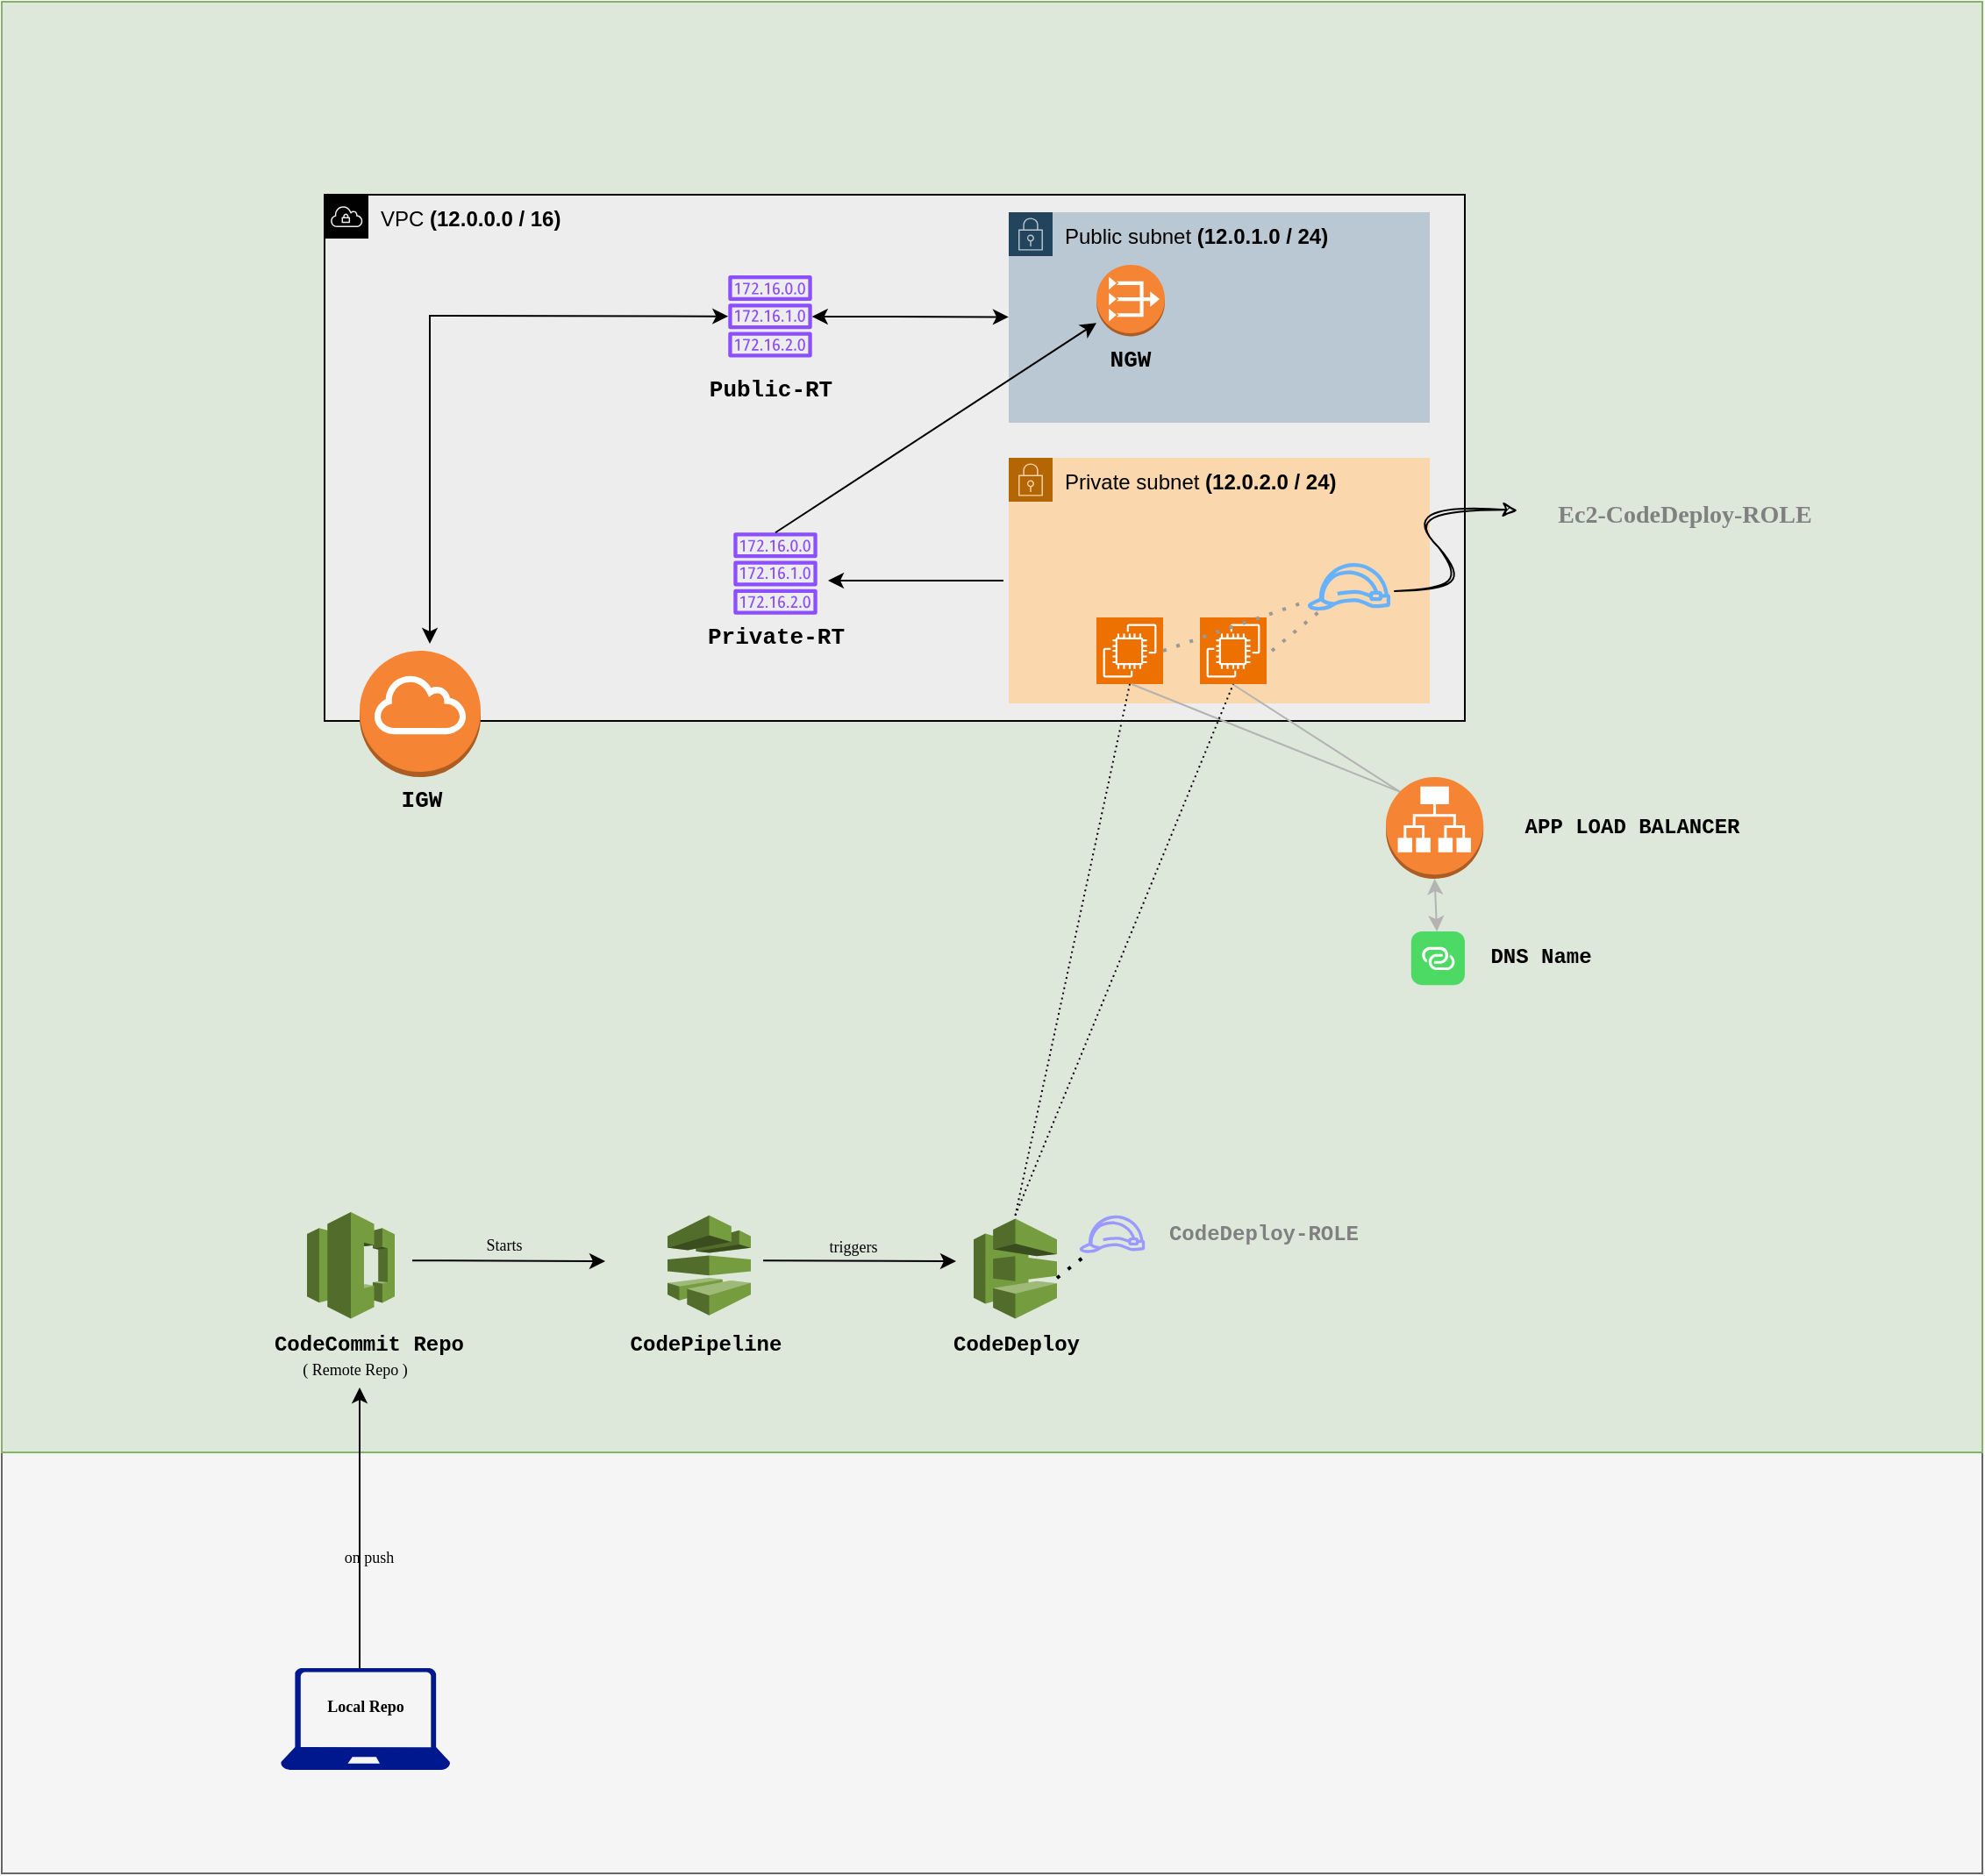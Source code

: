 <mxfile version="23.1.7" type="device">
  <diagram name="Page-1" id="K93GioXHcdLW4GkXaLi8">
    <mxGraphModel dx="1660" dy="910" grid="0" gridSize="10" guides="1" tooltips="1" connect="1" arrows="1" fold="1" page="0" pageScale="1" pageWidth="850" pageHeight="1100" background="none" math="0" shadow="0">
      <root>
        <mxCell id="0" />
        <mxCell id="1" parent="0" />
        <mxCell id="IfRqWYrBAdbVgL5FJOSv-67" value="" style="whiteSpace=wrap;html=1;fillColor=#f5f5f5;strokeColor=#666666;fontColor=#333333;" vertex="1" parent="1">
          <mxGeometry x="-84" y="713" width="1129" height="284" as="geometry" />
        </mxCell>
        <mxCell id="IfRqWYrBAdbVgL5FJOSv-64" value="" style="whiteSpace=wrap;html=1;fillColor=#DDE8DA;strokeColor=#82b366;" vertex="1" parent="1">
          <mxGeometry x="-84" y="-70" width="1129" height="827" as="geometry" />
        </mxCell>
        <mxCell id="vL50DNEhLoG7WmbZGRhC-9" value="VPC &lt;b&gt;(12.0.0.0 / 16)&lt;/b&gt;" style="sketch=0;outlineConnect=0;html=1;whiteSpace=wrap;fontSize=12;fontStyle=0;shape=mxgraph.aws4.group;grIcon=mxgraph.aws4.group_vpc;verticalAlign=top;align=left;spacingLeft=30;dashed=0;fillColor=#EDEDED;" parent="1" vertex="1">
          <mxGeometry x="100" y="40" width="650" height="300" as="geometry" />
        </mxCell>
        <mxCell id="vL50DNEhLoG7WmbZGRhC-10" value="Private subnet &lt;b&gt;(12.0.2.0 / 24)&lt;/b&gt;" style="points=[[0,0],[0.25,0],[0.5,0],[0.75,0],[1,0],[1,0.25],[1,0.5],[1,0.75],[1,1],[0.75,1],[0.5,1],[0.25,1],[0,1],[0,0.75],[0,0.5],[0,0.25]];outlineConnect=0;html=1;whiteSpace=wrap;fontSize=12;fontStyle=0;container=1;pointerEvents=0;collapsible=0;recursiveResize=0;shape=mxgraph.aws4.group;grIcon=mxgraph.aws4.group_security_group;grStroke=0;strokeColor=#b46504;fillColor=#fad7ac;verticalAlign=top;align=left;spacingLeft=30;dashed=0;" parent="1" vertex="1">
          <mxGeometry x="490" y="190" width="240" height="140" as="geometry" />
        </mxCell>
        <mxCell id="vL50DNEhLoG7WmbZGRhC-14" value="" style="sketch=0;points=[[0,0,0],[0.25,0,0],[0.5,0,0],[0.75,0,0],[1,0,0],[0,1,0],[0.25,1,0],[0.5,1,0],[0.75,1,0],[1,1,0],[0,0.25,0],[0,0.5,0],[0,0.75,0],[1,0.25,0],[1,0.5,0],[1,0.75,0]];outlineConnect=0;fontColor=#232F3E;fillColor=#ED7100;strokeColor=#ffffff;dashed=0;verticalLabelPosition=bottom;verticalAlign=top;align=center;html=1;fontSize=12;fontStyle=0;aspect=fixed;shape=mxgraph.aws4.resourceIcon;resIcon=mxgraph.aws4.ec2;" parent="vL50DNEhLoG7WmbZGRhC-10" vertex="1">
          <mxGeometry x="50" y="91" width="38" height="38" as="geometry" />
        </mxCell>
        <mxCell id="vL50DNEhLoG7WmbZGRhC-13" value="" style="sketch=0;points=[[0,0,0],[0.25,0,0],[0.5,0,0],[0.75,0,0],[1,0,0],[0,1,0],[0.25,1,0],[0.5,1,0],[0.75,1,0],[1,1,0],[0,0.25,0],[0,0.5,0],[0,0.75,0],[1,0.25,0],[1,0.5,0],[1,0.75,0]];outlineConnect=0;fontColor=#232F3E;fillColor=#ED7100;strokeColor=#ffffff;dashed=0;verticalLabelPosition=bottom;verticalAlign=top;align=center;html=1;fontSize=12;fontStyle=0;aspect=fixed;shape=mxgraph.aws4.resourceIcon;resIcon=mxgraph.aws4.ec2;" parent="vL50DNEhLoG7WmbZGRhC-10" vertex="1">
          <mxGeometry x="109" y="91" width="38" height="38" as="geometry" />
        </mxCell>
        <mxCell id="IfRqWYrBAdbVgL5FJOSv-6" value="" style="endArrow=none;dashed=1;html=1;dashPattern=1 3;strokeWidth=2;rounded=0;strokeColor=#999999;" edge="1" parent="vL50DNEhLoG7WmbZGRhC-10" target="IfRqWYrBAdbVgL5FJOSv-1">
          <mxGeometry width="50" height="50" relative="1" as="geometry">
            <mxPoint x="150" y="110" as="sourcePoint" />
            <mxPoint x="170" y="100" as="targetPoint" />
          </mxGeometry>
        </mxCell>
        <mxCell id="IfRqWYrBAdbVgL5FJOSv-7" value="" style="curved=1;endArrow=classic;html=1;rounded=0;sketch=1;curveFitting=1;jiggle=2;" edge="1" parent="vL50DNEhLoG7WmbZGRhC-10">
          <mxGeometry width="50" height="50" relative="1" as="geometry">
            <mxPoint x="220" y="76" as="sourcePoint" />
            <mxPoint x="290" y="30" as="targetPoint" />
            <Array as="points">
              <mxPoint x="270" y="76" />
              <mxPoint x="220" y="26" />
            </Array>
          </mxGeometry>
        </mxCell>
        <mxCell id="IfRqWYrBAdbVgL5FJOSv-27" value="" style="endArrow=none;html=1;rounded=0;strokeColor=#B3B3B3;exitX=0.145;exitY=0.145;exitDx=0;exitDy=0;exitPerimeter=0;" edge="1" parent="vL50DNEhLoG7WmbZGRhC-10" source="IfRqWYrBAdbVgL5FJOSv-24">
          <mxGeometry width="50" height="50" relative="1" as="geometry">
            <mxPoint x="70" y="220" as="sourcePoint" />
            <mxPoint x="70" y="129" as="targetPoint" />
          </mxGeometry>
        </mxCell>
        <mxCell id="vL50DNEhLoG7WmbZGRhC-11" value="Public subnet &lt;b&gt;(12.0.1.0 / 24)&lt;/b&gt;" style="points=[[0,0],[0.25,0],[0.5,0],[0.75,0],[1,0],[1,0.25],[1,0.5],[1,0.75],[1,1],[0.75,1],[0.5,1],[0.25,1],[0,1],[0,0.75],[0,0.5],[0,0.25]];outlineConnect=0;html=1;whiteSpace=wrap;fontSize=12;fontStyle=0;container=1;pointerEvents=0;collapsible=0;recursiveResize=0;shape=mxgraph.aws4.group;grIcon=mxgraph.aws4.group_security_group;grStroke=0;strokeColor=#23445d;fillColor=#bac8d3;verticalAlign=top;align=left;spacingLeft=30;dashed=0;" parent="1" vertex="1">
          <mxGeometry x="490" y="50" width="240" height="120" as="geometry" />
        </mxCell>
        <mxCell id="IfRqWYrBAdbVgL5FJOSv-20" value="NGW" style="text;html=1;align=center;verticalAlign=middle;resizable=0;points=[];autosize=1;strokeColor=none;fillColor=none;fontStyle=1;fontFamily=Courier New;fontSize=13;" vertex="1" parent="vL50DNEhLoG7WmbZGRhC-11">
          <mxGeometry x="44" y="69" width="50" height="30" as="geometry" />
        </mxCell>
        <mxCell id="vL50DNEhLoG7WmbZGRhC-12" value="" style="outlineConnect=0;dashed=0;verticalLabelPosition=bottom;verticalAlign=top;align=center;html=1;shape=mxgraph.aws3.internet_gateway;fillColor=#F58534;gradientColor=none;" parent="1" vertex="1">
          <mxGeometry x="120" y="300" width="69" height="72" as="geometry" />
        </mxCell>
        <mxCell id="vL50DNEhLoG7WmbZGRhC-15" value="" style="outlineConnect=0;dashed=0;verticalLabelPosition=bottom;verticalAlign=top;align=center;html=1;shape=mxgraph.aws3.vpc_nat_gateway;fillColor=#F58534;gradientColor=none;" parent="1" vertex="1">
          <mxGeometry x="540" y="80" width="39" height="40.7" as="geometry" />
        </mxCell>
        <mxCell id="IfRqWYrBAdbVgL5FJOSv-1" value="" style="sketch=0;outlineConnect=0;fontColor=#66B2FF;gradientColor=none;fillColor=#66B2FF;strokeColor=none;dashed=0;verticalLabelPosition=bottom;verticalAlign=top;align=center;html=1;fontSize=12;fontStyle=0;aspect=fixed;pointerEvents=1;shape=mxgraph.aws4.role;" vertex="1" parent="1">
          <mxGeometry x="660" y="250" width="48" height="27.08" as="geometry" />
        </mxCell>
        <mxCell id="IfRqWYrBAdbVgL5FJOSv-9" value="Ec2-CodeDeploy-ROLE" style="text;html=1;align=center;verticalAlign=middle;resizable=0;points=[];autosize=1;strokeColor=none;fillColor=none;fontStyle=1;fontFamily=Lucida Console;fontSize=14;fontColor=#808080;" vertex="1" parent="1">
          <mxGeometry x="780" y="208" width="190" height="30" as="geometry" />
        </mxCell>
        <mxCell id="IfRqWYrBAdbVgL5FJOSv-11" value="" style="sketch=0;outlineConnect=0;fontColor=#232F3E;gradientColor=none;fillColor=#8C4FFF;strokeColor=none;dashed=0;verticalLabelPosition=bottom;verticalAlign=top;align=center;html=1;fontSize=12;fontStyle=0;aspect=fixed;pointerEvents=1;shape=mxgraph.aws4.route_table;" vertex="1" parent="1">
          <mxGeometry x="330" y="86" width="48" height="46.77" as="geometry" />
        </mxCell>
        <mxCell id="IfRqWYrBAdbVgL5FJOSv-12" value="" style="sketch=0;outlineConnect=0;fontColor=#232F3E;gradientColor=none;fillColor=#8C4FFF;strokeColor=none;dashed=0;verticalLabelPosition=bottom;verticalAlign=top;align=center;html=1;fontSize=12;fontStyle=0;aspect=fixed;pointerEvents=1;shape=mxgraph.aws4.route_table;" vertex="1" parent="1">
          <mxGeometry x="333" y="232.62" width="48" height="46.77" as="geometry" />
        </mxCell>
        <mxCell id="IfRqWYrBAdbVgL5FJOSv-13" value="Public-RT" style="text;html=1;align=center;verticalAlign=middle;resizable=0;points=[];autosize=1;strokeColor=none;fillColor=none;fontStyle=1;fontFamily=Courier New;fontSize=13;" vertex="1" parent="1">
          <mxGeometry x="309" y="136" width="90" height="30" as="geometry" />
        </mxCell>
        <mxCell id="IfRqWYrBAdbVgL5FJOSv-14" value="Private-RT" style="text;html=1;align=center;verticalAlign=middle;resizable=0;points=[];autosize=1;strokeColor=none;fillColor=none;fontStyle=1;fontFamily=Courier New;fontSize=13;" vertex="1" parent="1">
          <mxGeometry x="307" y="277" width="100" height="30" as="geometry" />
        </mxCell>
        <mxCell id="IfRqWYrBAdbVgL5FJOSv-15" value="" style="endArrow=classic;startArrow=classic;html=1;rounded=0;" edge="1" parent="1" source="IfRqWYrBAdbVgL5FJOSv-11" target="vL50DNEhLoG7WmbZGRhC-11">
          <mxGeometry width="50" height="50" relative="1" as="geometry">
            <mxPoint x="410" y="135" as="sourcePoint" />
            <mxPoint x="460" y="85" as="targetPoint" />
          </mxGeometry>
        </mxCell>
        <mxCell id="IfRqWYrBAdbVgL5FJOSv-16" value="" style="endArrow=classic;startArrow=classic;html=1;rounded=0;" edge="1" parent="1" target="IfRqWYrBAdbVgL5FJOSv-11">
          <mxGeometry width="50" height="50" relative="1" as="geometry">
            <mxPoint x="160" y="296" as="sourcePoint" />
            <mxPoint x="210" y="246" as="targetPoint" />
            <Array as="points">
              <mxPoint x="160" y="109" />
            </Array>
          </mxGeometry>
        </mxCell>
        <mxCell id="IfRqWYrBAdbVgL5FJOSv-17" value="" style="endArrow=classic;html=1;rounded=0;" edge="1" parent="1">
          <mxGeometry width="50" height="50" relative="1" as="geometry">
            <mxPoint x="487" y="260" as="sourcePoint" />
            <mxPoint x="387" y="260" as="targetPoint" />
          </mxGeometry>
        </mxCell>
        <mxCell id="IfRqWYrBAdbVgL5FJOSv-5" value="" style="endArrow=none;dashed=1;html=1;dashPattern=1 3;strokeWidth=2;rounded=0;exitX=1;exitY=0.5;exitDx=0;exitDy=0;exitPerimeter=0;strokeColor=#999999;" edge="1" parent="1" source="vL50DNEhLoG7WmbZGRhC-14" target="IfRqWYrBAdbVgL5FJOSv-1">
          <mxGeometry width="50" height="50" relative="1" as="geometry">
            <mxPoint x="637" y="250" as="sourcePoint" />
            <mxPoint x="687" y="200" as="targetPoint" />
          </mxGeometry>
        </mxCell>
        <mxCell id="IfRqWYrBAdbVgL5FJOSv-19" value="" style="endArrow=classic;html=1;rounded=0;fontColor=#808080;" edge="1" parent="1" target="vL50DNEhLoG7WmbZGRhC-15">
          <mxGeometry width="50" height="50" relative="1" as="geometry">
            <mxPoint x="357" y="232.62" as="sourcePoint" />
            <mxPoint x="407" y="182.62" as="targetPoint" />
          </mxGeometry>
        </mxCell>
        <mxCell id="IfRqWYrBAdbVgL5FJOSv-21" value="IGW" style="text;html=1;align=center;verticalAlign=middle;resizable=0;points=[];autosize=1;strokeColor=none;fillColor=none;fontStyle=1;fontFamily=Courier New;fontSize=13;" vertex="1" parent="1">
          <mxGeometry x="130" y="370" width="50" height="30" as="geometry" />
        </mxCell>
        <mxCell id="IfRqWYrBAdbVgL5FJOSv-28" value="" style="endArrow=none;html=1;rounded=0;fontColor=#B3B3B3;strokeColor=#B3B3B3;exitX=0.145;exitY=0.145;exitDx=0;exitDy=0;exitPerimeter=0;" edge="1" parent="1" source="IfRqWYrBAdbVgL5FJOSv-24">
          <mxGeometry width="50" height="50" relative="1" as="geometry">
            <mxPoint x="617.5" y="410" as="sourcePoint" />
            <mxPoint x="617.5" y="319" as="targetPoint" />
          </mxGeometry>
        </mxCell>
        <mxCell id="IfRqWYrBAdbVgL5FJOSv-24" value="" style="outlineConnect=0;dashed=0;verticalLabelPosition=bottom;verticalAlign=top;align=center;html=1;shape=mxgraph.aws3.application_load_balancer;fillColor=#F58534;gradientColor=none;" vertex="1" parent="1">
          <mxGeometry x="705" y="372" width="55.59" height="58" as="geometry" />
        </mxCell>
        <mxCell id="IfRqWYrBAdbVgL5FJOSv-32" value="APP LOAD BALANCER" style="text;html=1;align=center;verticalAlign=middle;resizable=0;points=[];autosize=1;strokeColor=none;fillColor=none;fontStyle=1;fontFamily=Courier New;fontSize=12;" vertex="1" parent="1">
          <mxGeometry x="770" y="386.0" width="150" height="30" as="geometry" />
        </mxCell>
        <mxCell id="IfRqWYrBAdbVgL5FJOSv-33" value="" style="outlineConnect=0;dashed=0;verticalLabelPosition=bottom;verticalAlign=top;align=center;html=1;shape=mxgraph.aws3.codecommit;fillColor=#759C3E;gradientColor=none;" vertex="1" parent="1">
          <mxGeometry x="90" y="620" width="50" height="60.78" as="geometry" />
        </mxCell>
        <mxCell id="IfRqWYrBAdbVgL5FJOSv-34" value="CodeCommit Repo" style="text;html=1;align=center;verticalAlign=middle;resizable=0;points=[];autosize=1;strokeColor=none;fillColor=none;fontStyle=1;fontFamily=Courier New;fontSize=12;" vertex="1" parent="1">
          <mxGeometry x="60" y="680.78" width="130" height="30" as="geometry" />
        </mxCell>
        <mxCell id="IfRqWYrBAdbVgL5FJOSv-35" value="" style="outlineConnect=0;dashed=0;verticalLabelPosition=bottom;verticalAlign=top;align=center;html=1;shape=mxgraph.aws3.codepipeline;fillColor=#759C3E;gradientColor=none;" vertex="1" parent="1">
          <mxGeometry x="295.5" y="621.89" width="47.5" height="57" as="geometry" />
        </mxCell>
        <mxCell id="IfRqWYrBAdbVgL5FJOSv-36" value="CodePipeline" style="text;html=1;align=center;verticalAlign=middle;resizable=0;points=[];autosize=1;strokeColor=none;fillColor=none;fontStyle=1;fontFamily=Courier New;fontSize=12;" vertex="1" parent="1">
          <mxGeometry x="262" y="680.78" width="110" height="30" as="geometry" />
        </mxCell>
        <mxCell id="IfRqWYrBAdbVgL5FJOSv-37" value="" style="outlineConnect=0;dashed=0;verticalLabelPosition=bottom;verticalAlign=top;align=center;html=1;shape=mxgraph.aws3.codedeploy;fillColor=#759C3E;gradientColor=none;" vertex="1" parent="1">
          <mxGeometry x="470" y="623.78" width="47.5" height="57" as="geometry" />
        </mxCell>
        <mxCell id="IfRqWYrBAdbVgL5FJOSv-38" value="CodeDeploy" style="text;html=1;align=center;verticalAlign=middle;resizable=0;points=[];autosize=1;strokeColor=none;fillColor=none;fontStyle=1;fontFamily=Courier New;fontSize=12;" vertex="1" parent="1">
          <mxGeometry x="443.75" y="680.78" width="100" height="30" as="geometry" />
        </mxCell>
        <mxCell id="IfRqWYrBAdbVgL5FJOSv-39" value="" style="html=1;strokeWidth=1;shadow=0;dashed=0;shape=mxgraph.ios7.misc.link;fillColor=#4CDA64;strokeColor=none;buttonText=;strokeColor2=#222222;fontColor=#222222;fontSize=8;verticalLabelPosition=bottom;verticalAlign=top;align=center;sketch=0;" vertex="1" parent="1">
          <mxGeometry x="719.41" y="460" width="30.59" height="30.59" as="geometry" />
        </mxCell>
        <mxCell id="IfRqWYrBAdbVgL5FJOSv-40" value="" style="endArrow=classic;startArrow=classic;html=1;rounded=0;entryX=0.5;entryY=1;entryDx=0;entryDy=0;entryPerimeter=0;strokeColor=#B3B3B3;" edge="1" parent="1" source="IfRqWYrBAdbVgL5FJOSv-39" target="IfRqWYrBAdbVgL5FJOSv-24">
          <mxGeometry width="50" height="50" relative="1" as="geometry">
            <mxPoint x="440" y="440" as="sourcePoint" />
            <mxPoint x="490" y="390" as="targetPoint" />
          </mxGeometry>
        </mxCell>
        <mxCell id="IfRqWYrBAdbVgL5FJOSv-41" value="DNS Name" style="text;html=1;align=center;verticalAlign=middle;resizable=0;points=[];autosize=1;strokeColor=none;fillColor=none;fontStyle=1;fontFamily=Courier New;fontSize=12;" vertex="1" parent="1">
          <mxGeometry x="755" y="462.3" width="76" height="26" as="geometry" />
        </mxCell>
        <mxCell id="IfRqWYrBAdbVgL5FJOSv-42" value="" style="sketch=0;outlineConnect=0;fontColor=#232F3E;gradientColor=none;fillColor=#9999FF;strokeColor=none;dashed=0;verticalLabelPosition=bottom;verticalAlign=top;align=center;html=1;fontSize=12;fontStyle=0;aspect=fixed;pointerEvents=1;shape=mxgraph.aws4.role;" vertex="1" parent="1">
          <mxGeometry x="530" y="621.89" width="38" height="21.44" as="geometry" />
        </mxCell>
        <mxCell id="IfRqWYrBAdbVgL5FJOSv-44" value="" style="endArrow=none;dashed=1;html=1;dashPattern=1 3;strokeWidth=2;rounded=0;" edge="1" parent="1" target="IfRqWYrBAdbVgL5FJOSv-42">
          <mxGeometry width="50" height="50" relative="1" as="geometry">
            <mxPoint x="517.5" y="657.61" as="sourcePoint" />
            <mxPoint x="567.5" y="607.61" as="targetPoint" />
          </mxGeometry>
        </mxCell>
        <mxCell id="IfRqWYrBAdbVgL5FJOSv-45" value="CodeDeploy-ROLE" style="text;html=1;align=center;verticalAlign=middle;resizable=0;points=[];autosize=1;strokeColor=none;fillColor=none;fontStyle=1;fontFamily=Courier New;fontSize=12;fontColor=#808080;" vertex="1" parent="1">
          <mxGeometry x="570" y="617.61" width="130" height="30" as="geometry" />
        </mxCell>
        <mxCell id="IfRqWYrBAdbVgL5FJOSv-48" value="" style="group" vertex="1" connectable="0" parent="1">
          <mxGeometry x="75" y="880" width="100" height="58" as="geometry" />
        </mxCell>
        <mxCell id="IfRqWYrBAdbVgL5FJOSv-46" value="" style="sketch=0;aspect=fixed;pointerEvents=1;shadow=0;dashed=0;html=1;strokeColor=none;labelPosition=center;verticalLabelPosition=bottom;verticalAlign=top;align=center;fillColor=#00188D;shape=mxgraph.azure.laptop" vertex="1" parent="IfRqWYrBAdbVgL5FJOSv-48">
          <mxGeometry width="96.667" height="58" as="geometry" />
        </mxCell>
        <mxCell id="IfRqWYrBAdbVgL5FJOSv-47" value="Local Repo" style="text;strokeColor=none;align=center;fillColor=none;html=1;verticalAlign=middle;whiteSpace=wrap;rounded=0;fontSize=9;fontFamily=Lucida Console;fontStyle=1" vertex="1" parent="IfRqWYrBAdbVgL5FJOSv-48">
          <mxGeometry x="5.692" y="14.872" width="84.615" height="14.872" as="geometry" />
        </mxCell>
        <mxCell id="IfRqWYrBAdbVgL5FJOSv-49" value="( Remote Repo )" style="text;strokeColor=none;align=center;fillColor=none;html=1;verticalAlign=middle;whiteSpace=wrap;rounded=0;fontSize=9;fontFamily=Lucida Console;" vertex="1" parent="1">
          <mxGeometry x="75.002" y="703.002" width="84.615" height="14.872" as="geometry" />
        </mxCell>
        <mxCell id="IfRqWYrBAdbVgL5FJOSv-50" value="" style="endArrow=classic;html=1;rounded=0;" edge="1" parent="1">
          <mxGeometry width="50" height="50" relative="1" as="geometry">
            <mxPoint x="120" y="880" as="sourcePoint" />
            <mxPoint x="120" y="720" as="targetPoint" />
          </mxGeometry>
        </mxCell>
        <mxCell id="IfRqWYrBAdbVgL5FJOSv-51" value="" style="endArrow=classic;html=1;rounded=0;" edge="1" parent="1">
          <mxGeometry width="50" height="50" relative="1" as="geometry">
            <mxPoint x="150" y="647.61" as="sourcePoint" />
            <mxPoint x="260" y="648" as="targetPoint" />
          </mxGeometry>
        </mxCell>
        <mxCell id="IfRqWYrBAdbVgL5FJOSv-52" value="" style="endArrow=classic;html=1;rounded=0;" edge="1" parent="1">
          <mxGeometry width="50" height="50" relative="1" as="geometry">
            <mxPoint x="350" y="647.61" as="sourcePoint" />
            <mxPoint x="460" y="648" as="targetPoint" />
          </mxGeometry>
        </mxCell>
        <mxCell id="IfRqWYrBAdbVgL5FJOSv-53" value="on push" style="text;strokeColor=none;align=center;fillColor=none;html=1;verticalAlign=middle;whiteSpace=wrap;rounded=0;fontSize=9;fontFamily=Lucida Console;" vertex="1" parent="1">
          <mxGeometry x="82.692" y="810.002" width="84.615" height="14.872" as="geometry" />
        </mxCell>
        <mxCell id="IfRqWYrBAdbVgL5FJOSv-54" value="Starts" style="text;strokeColor=none;align=center;fillColor=none;html=1;verticalAlign=middle;whiteSpace=wrap;rounded=0;fontSize=9;fontFamily=Lucida Console;" vertex="1" parent="1">
          <mxGeometry x="159.622" y="631.462" width="84.615" height="14.872" as="geometry" />
        </mxCell>
        <mxCell id="IfRqWYrBAdbVgL5FJOSv-55" value="triggers" style="text;strokeColor=none;align=center;fillColor=none;html=1;verticalAlign=middle;whiteSpace=wrap;rounded=0;fontSize=9;fontFamily=Lucida Console;" vertex="1" parent="1">
          <mxGeometry x="359.132" y="632.742" width="84.615" height="14.872" as="geometry" />
        </mxCell>
        <mxCell id="IfRqWYrBAdbVgL5FJOSv-56" value="" style="endArrow=none;html=1;rounded=0;entryX=0.5;entryY=1;entryDx=0;entryDy=0;entryPerimeter=0;shadow=0;fixDash=0;dashed=1;dashPattern=1 2;" edge="1" parent="1" target="vL50DNEhLoG7WmbZGRhC-14">
          <mxGeometry width="50" height="50" relative="1" as="geometry">
            <mxPoint x="493.75" y="621.89" as="sourcePoint" />
            <mxPoint x="543.75" y="571.89" as="targetPoint" />
          </mxGeometry>
        </mxCell>
        <mxCell id="IfRqWYrBAdbVgL5FJOSv-57" value="" style="endArrow=none;html=1;rounded=0;entryX=0.5;entryY=1;entryDx=0;entryDy=0;entryPerimeter=0;dashed=1;dashPattern=1 2;" edge="1" parent="1" target="vL50DNEhLoG7WmbZGRhC-13">
          <mxGeometry width="50" height="50" relative="1" as="geometry">
            <mxPoint x="493.75" y="621.89" as="sourcePoint" />
            <mxPoint x="543.75" y="571.89" as="targetPoint" />
          </mxGeometry>
        </mxCell>
        <mxCell id="IfRqWYrBAdbVgL5FJOSv-66" value="" style="shape=image;verticalLabelPosition=bottom;labelBackgroundColor=default;verticalAlign=top;aspect=fixed;imageAspect=0;image=https://a0.awsstatic.com/libra-css/images/logos/aws_logo_smile_1200x630.png;clipPath=inset(8.23% 20% 18.35% 20%);" vertex="1" parent="1">
          <mxGeometry x="-84" y="-70" width="136.8" height="88.16" as="geometry" />
        </mxCell>
      </root>
    </mxGraphModel>
  </diagram>
</mxfile>
